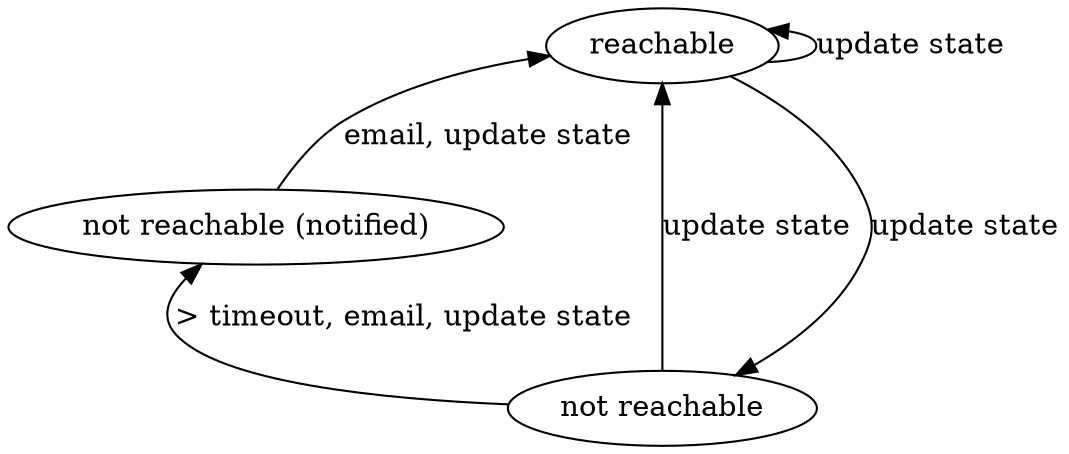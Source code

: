 digraph g {
  rankdir=BT

  not_reachable [label="not reachable"]
  notified [label="not reachable (notified)"]

  reachable -> reachable [label="update state"]
  reachable -> not_reachable [label="update state"]

  not_reachable -> reachable [label="update state"]
  not_reachable -> notified [label="> timeout, email, update state"]

  notified -> reachable [label="email, update state"]
}
